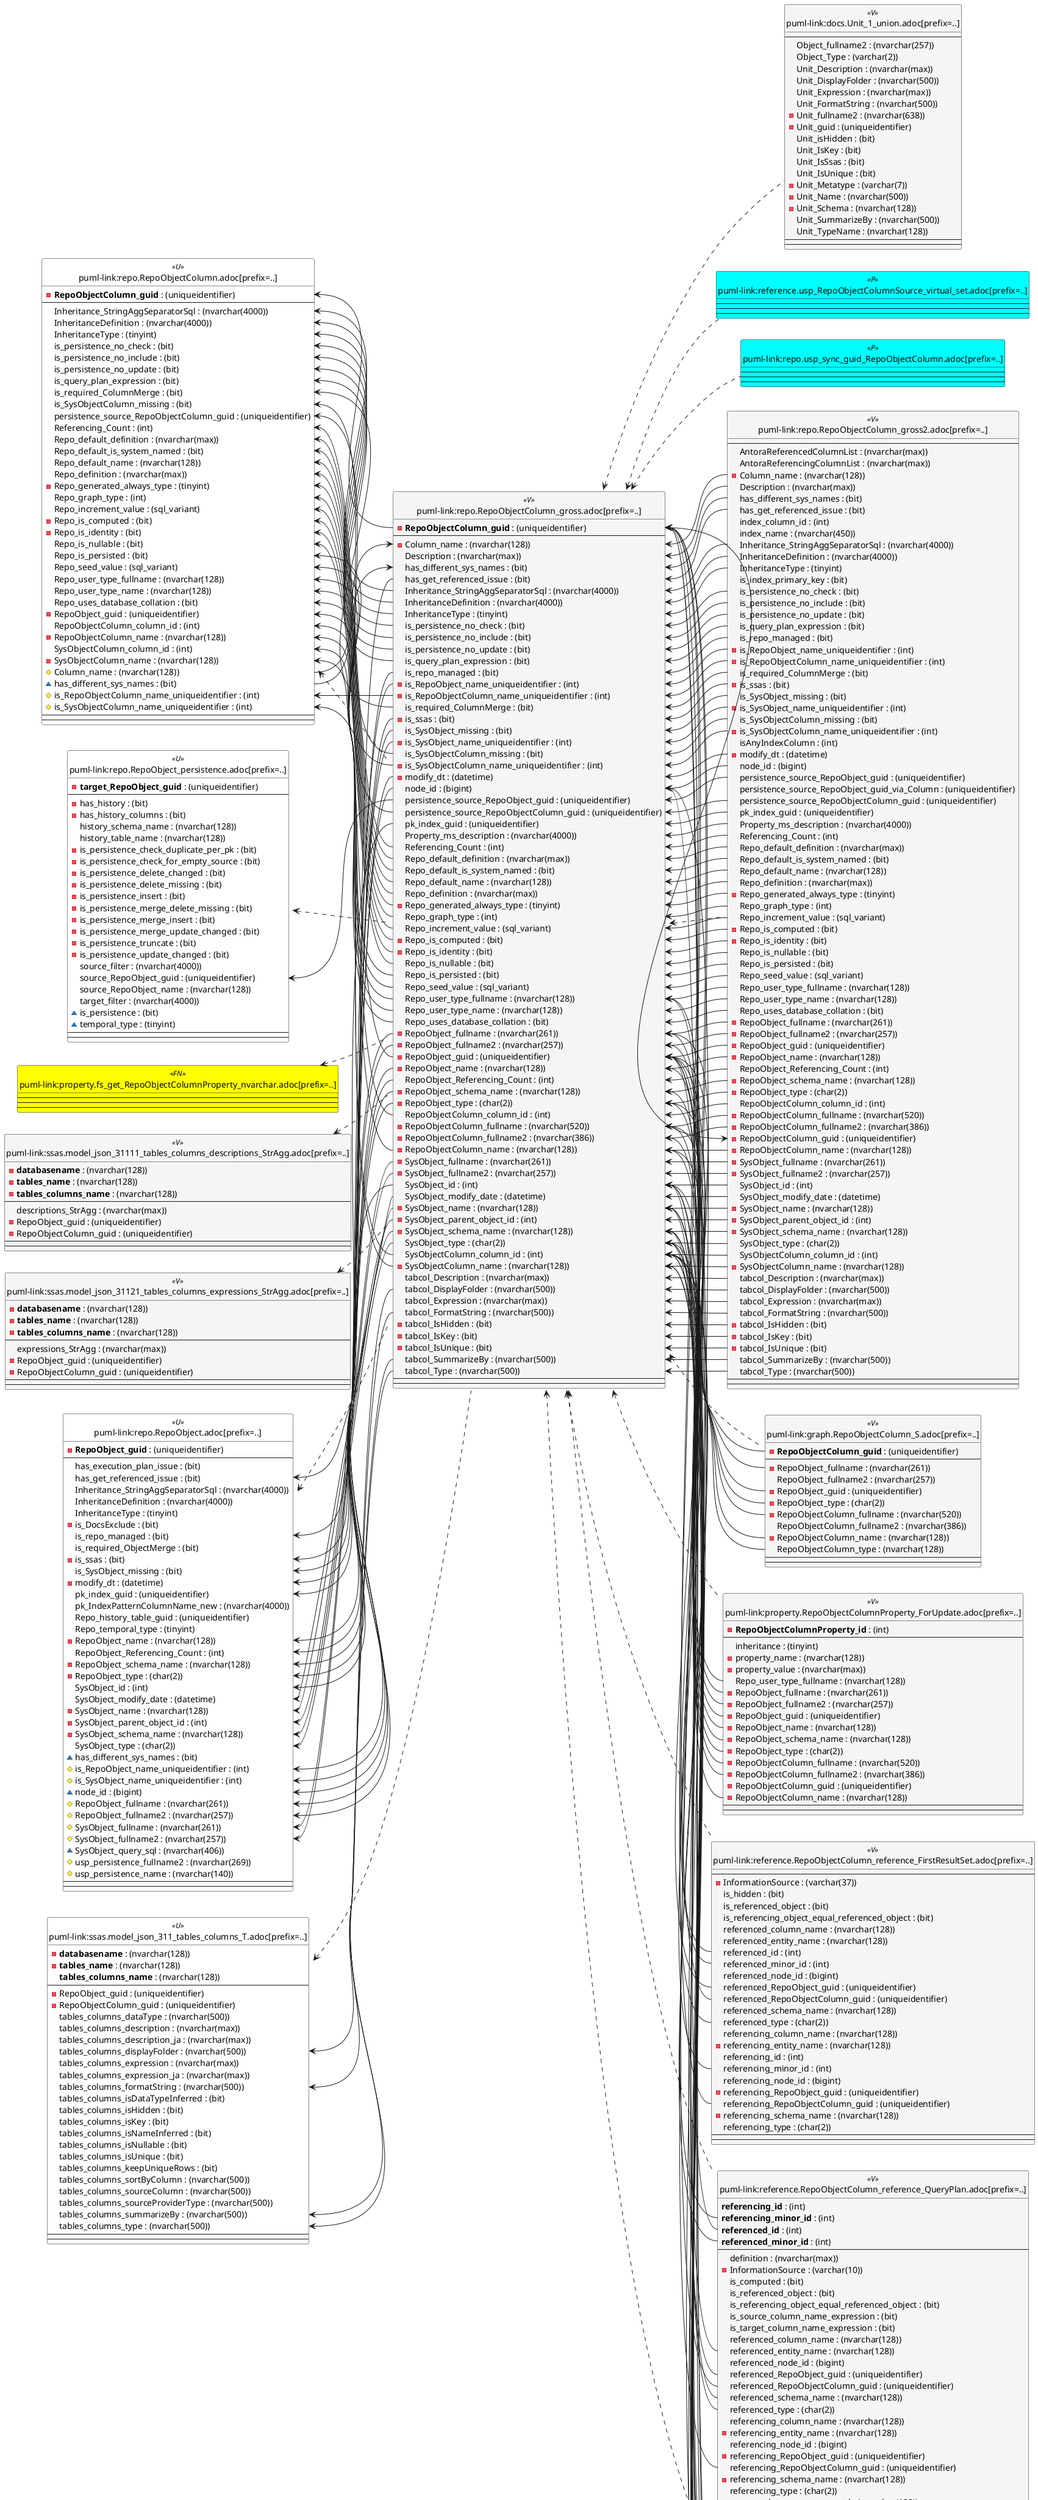 @startuml
left to right direction
'top to bottom direction
hide circle
'avoide "." issues:
set namespaceSeparator none


skinparam class {
  BackgroundColor White
  BackgroundColor<<FN>> Yellow
  BackgroundColor<<FS>> Yellow
  BackgroundColor<<FT>> LightGray
  BackgroundColor<<IF>> Yellow
  BackgroundColor<<IS>> Yellow
  BackgroundColor<<P>> Aqua
  BackgroundColor<<PC>> Aqua
  BackgroundColor<<SN>> Yellow
  BackgroundColor<<SO>> SlateBlue
  BackgroundColor<<TF>> LightGray
  BackgroundColor<<TR>> Tomato
  BackgroundColor<<U>> White
  BackgroundColor<<V>> WhiteSmoke
  BackgroundColor<<X>> Aqua
}


entity "puml-link:docs.Unit_1_union.adoc[prefix=..]" as docs.Unit_1_union << V >> {
  --
  Object_fullname2 : (nvarchar(257))
  Object_Type : (varchar(2))
  Unit_Description : (nvarchar(max))
  Unit_DisplayFolder : (nvarchar(500))
  Unit_Expression : (nvarchar(max))
  Unit_FormatString : (nvarchar(500))
  - Unit_fullname2 : (nvarchar(638))
  - Unit_guid : (uniqueidentifier)
  Unit_isHidden : (bit)
  Unit_IsKey : (bit)
  Unit_IsSsas : (bit)
  Unit_IsUnique : (bit)
  - Unit_Metatype : (varchar(7))
  - Unit_Name : (nvarchar(500))
  - Unit_Schema : (nvarchar(128))
  Unit_SummarizeBy : (nvarchar(500))
  Unit_TypeName : (nvarchar(128))
  --
  --
}

entity "puml-link:graph.RepoObjectColumn_S.adoc[prefix=..]" as graph.RepoObjectColumn_S << V >> {
  - **RepoObjectColumn_guid** : (uniqueidentifier)
  --
  - RepoObject_fullname : (nvarchar(261))
  RepoObject_fullname2 : (nvarchar(257))
  - RepoObject_guid : (uniqueidentifier)
  - RepoObject_type : (char(2))
  - RepoObjectColumn_fullname : (nvarchar(520))
  RepoObjectColumn_fullname2 : (nvarchar(386))
  - RepoObjectColumn_name : (nvarchar(128))
  RepoObjectColumn_type : (nvarchar(128))
  --
  --
}

entity "puml-link:property.fs_get_RepoObjectColumnProperty_nvarchar.adoc[prefix=..]" as property.fs_get_RepoObjectColumnProperty_nvarchar << FN >> {
  --
  --
  --
}

entity "puml-link:property.RepoObjectColumnProperty_ForUpdate.adoc[prefix=..]" as property.RepoObjectColumnProperty_ForUpdate << V >> {
  - **RepoObjectColumnProperty_id** : (int)
  --
  inheritance : (tinyint)
  - property_name : (nvarchar(128))
  - property_value : (nvarchar(max))
  Repo_user_type_fullname : (nvarchar(128))
  - RepoObject_fullname : (nvarchar(261))
  - RepoObject_fullname2 : (nvarchar(257))
  - RepoObject_guid : (uniqueidentifier)
  - RepoObject_name : (nvarchar(128))
  - RepoObject_schema_name : (nvarchar(128))
  - RepoObject_type : (char(2))
  - RepoObjectColumn_fullname : (nvarchar(520))
  - RepoObjectColumn_fullname2 : (nvarchar(386))
  - RepoObjectColumn_guid : (uniqueidentifier)
  - RepoObjectColumn_name : (nvarchar(128))
  --
  --
}

entity "puml-link:reference.RepoObjectColumn_reference_FirstResultSet.adoc[prefix=..]" as reference.RepoObjectColumn_reference_FirstResultSet << V >> {
  --
  - InformationSource : (varchar(37))
  is_hidden : (bit)
  is_referenced_object : (bit)
  is_referencing_object_equal_referenced_object : (bit)
  referenced_column_name : (nvarchar(128))
  referenced_entity_name : (nvarchar(128))
  referenced_id : (int)
  referenced_minor_id : (int)
  referenced_node_id : (bigint)
  referenced_RepoObject_guid : (uniqueidentifier)
  referenced_RepoObjectColumn_guid : (uniqueidentifier)
  referenced_schema_name : (nvarchar(128))
  referenced_type : (char(2))
  referencing_column_name : (nvarchar(128))
  - referencing_entity_name : (nvarchar(128))
  referencing_id : (int)
  referencing_minor_id : (int)
  referencing_node_id : (bigint)
  - referencing_RepoObject_guid : (uniqueidentifier)
  referencing_RepoObjectColumn_guid : (uniqueidentifier)
  - referencing_schema_name : (nvarchar(128))
  referencing_type : (char(2))
  --
  --
}

entity "puml-link:reference.RepoObjectColumn_reference_QueryPlan.adoc[prefix=..]" as reference.RepoObjectColumn_reference_QueryPlan << V >> {
  **referencing_id** : (int)
  **referencing_minor_id** : (int)
  **referenced_id** : (int)
  **referenced_minor_id** : (int)
  --
  definition : (nvarchar(max))
  - InformationSource : (varchar(10))
  is_computed : (bit)
  is_referenced_object : (bit)
  is_referencing_object_equal_referenced_object : (bit)
  is_source_column_name_expression : (bit)
  is_target_column_name_expression : (bit)
  referenced_column_name : (nvarchar(128))
  referenced_entity_name : (nvarchar(128))
  referenced_node_id : (bigint)
  referenced_RepoObject_guid : (uniqueidentifier)
  referenced_RepoObjectColumn_guid : (uniqueidentifier)
  referenced_schema_name : (nvarchar(128))
  referenced_type : (char(2))
  referencing_column_name : (nvarchar(128))
  - referencing_entity_name : (nvarchar(128))
  referencing_node_id : (bigint)
  - referencing_RepoObject_guid : (uniqueidentifier)
  referencing_RepoObjectColumn_guid : (uniqueidentifier)
  - referencing_schema_name : (nvarchar(128))
  referencing_type : (char(2))
  source_schema_name_quoted : (nvarchar(128))
  source_table_name_quoted : (nvarchar(128))
  --
  --
}

entity "puml-link:reference.RepoObjectColumn_reference_virtual.adoc[prefix=..]" as reference.RepoObjectColumn_reference_virtual << V >> {
  --
  definition : (nvarchar(max))
  - InformationSource : (varchar(34))
  is_computed : (bit)
  is_referenced_object : (bit)
  is_referencing_object_equal_referenced_object : (bit)
  - referenced_column_name : (nvarchar(128))
  - referenced_entity_name : (nvarchar(128))
  referenced_id : (int)
  referenced_minor_id : (int)
  referenced_node_id : (bigint)
  - referenced_RepoObject_guid : (uniqueidentifier)
  - referenced_RepoObjectColumn_guid : (uniqueidentifier)
  - referenced_schema_name : (nvarchar(128))
  referenced_type : (char(2))
  - referencing_column_name : (nvarchar(128))
  - referencing_entity_name : (nvarchar(128))
  referencing_id : (int)
  referencing_minor_id : (int)
  referencing_node_id : (bigint)
  - referencing_RepoObject_guid : (uniqueidentifier)
  - referencing_RepoObjectColumn_guid : (uniqueidentifier)
  - referencing_schema_name : (nvarchar(128))
  referencing_type : (char(2))
  --
  --
}

entity "puml-link:reference.usp_RepoObjectColumnSource_virtual_set.adoc[prefix=..]" as reference.usp_RepoObjectColumnSource_virtual_set << P >> {
  --
  --
  --
}

entity "puml-link:repo.RepoObject.adoc[prefix=..]" as repo.RepoObject << U >> {
  - **RepoObject_guid** : (uniqueidentifier)
  --
  has_execution_plan_issue : (bit)
  has_get_referenced_issue : (bit)
  Inheritance_StringAggSeparatorSql : (nvarchar(4000))
  InheritanceDefinition : (nvarchar(4000))
  InheritanceType : (tinyint)
  - is_DocsExclude : (bit)
  is_repo_managed : (bit)
  is_required_ObjectMerge : (bit)
  - is_ssas : (bit)
  is_SysObject_missing : (bit)
  - modify_dt : (datetime)
  pk_index_guid : (uniqueidentifier)
  pk_IndexPatternColumnName_new : (nvarchar(4000))
  Repo_history_table_guid : (uniqueidentifier)
  Repo_temporal_type : (tinyint)
  - RepoObject_name : (nvarchar(128))
  RepoObject_Referencing_Count : (int)
  - RepoObject_schema_name : (nvarchar(128))
  - RepoObject_type : (char(2))
  SysObject_id : (int)
  SysObject_modify_date : (datetime)
  - SysObject_name : (nvarchar(128))
  - SysObject_parent_object_id : (int)
  - SysObject_schema_name : (nvarchar(128))
  SysObject_type : (char(2))
  ~ has_different_sys_names : (bit)
  # is_RepoObject_name_uniqueidentifier : (int)
  # is_SysObject_name_uniqueidentifier : (int)
  ~ node_id : (bigint)
  # RepoObject_fullname : (nvarchar(261))
  # RepoObject_fullname2 : (nvarchar(257))
  # SysObject_fullname : (nvarchar(261))
  # SysObject_fullname2 : (nvarchar(257))
  ~ SysObject_query_sql : (nvarchar(406))
  # usp_persistence_fullname2 : (nvarchar(269))
  # usp_persistence_name : (nvarchar(140))
  --
  --
}

entity "puml-link:repo.RepoObject_persistence.adoc[prefix=..]" as repo.RepoObject_persistence << U >> {
  - **target_RepoObject_guid** : (uniqueidentifier)
  --
  - has_history : (bit)
  - has_history_columns : (bit)
  history_schema_name : (nvarchar(128))
  history_table_name : (nvarchar(128))
  - is_persistence_check_duplicate_per_pk : (bit)
  - is_persistence_check_for_empty_source : (bit)
  - is_persistence_delete_changed : (bit)
  - is_persistence_delete_missing : (bit)
  - is_persistence_insert : (bit)
  - is_persistence_merge_delete_missing : (bit)
  - is_persistence_merge_insert : (bit)
  - is_persistence_merge_update_changed : (bit)
  - is_persistence_truncate : (bit)
  - is_persistence_update_changed : (bit)
  source_filter : (nvarchar(4000))
  source_RepoObject_guid : (uniqueidentifier)
  source_RepoObject_name : (nvarchar(128))
  target_filter : (nvarchar(4000))
  ~ is_persistence : (bit)
  ~ temporal_type : (tinyint)
  --
  --
}

entity "puml-link:repo.RepoObjectColumn.adoc[prefix=..]" as repo.RepoObjectColumn << U >> {
  - **RepoObjectColumn_guid** : (uniqueidentifier)
  --
  Inheritance_StringAggSeparatorSql : (nvarchar(4000))
  InheritanceDefinition : (nvarchar(4000))
  InheritanceType : (tinyint)
  is_persistence_no_check : (bit)
  is_persistence_no_include : (bit)
  is_persistence_no_update : (bit)
  is_query_plan_expression : (bit)
  is_required_ColumnMerge : (bit)
  is_SysObjectColumn_missing : (bit)
  persistence_source_RepoObjectColumn_guid : (uniqueidentifier)
  Referencing_Count : (int)
  Repo_default_definition : (nvarchar(max))
  Repo_default_is_system_named : (bit)
  Repo_default_name : (nvarchar(128))
  Repo_definition : (nvarchar(max))
  - Repo_generated_always_type : (tinyint)
  Repo_graph_type : (int)
  Repo_increment_value : (sql_variant)
  - Repo_is_computed : (bit)
  - Repo_is_identity : (bit)
  Repo_is_nullable : (bit)
  Repo_is_persisted : (bit)
  Repo_seed_value : (sql_variant)
  Repo_user_type_fullname : (nvarchar(128))
  Repo_user_type_name : (nvarchar(128))
  Repo_uses_database_collation : (bit)
  - RepoObject_guid : (uniqueidentifier)
  RepoObjectColumn_column_id : (int)
  - RepoObjectColumn_name : (nvarchar(128))
  SysObjectColumn_column_id : (int)
  - SysObjectColumn_name : (nvarchar(128))
  # Column_name : (nvarchar(128))
  ~ has_different_sys_names : (bit)
  # is_RepoObjectColumn_name_uniqueidentifier : (int)
  # is_SysObjectColumn_name_uniqueidentifier : (int)
  --
  --
}

entity "puml-link:repo.RepoObjectColumn_gross.adoc[prefix=..]" as repo.RepoObjectColumn_gross << V >> {
  - **RepoObjectColumn_guid** : (uniqueidentifier)
  --
  - Column_name : (nvarchar(128))
  Description : (nvarchar(max))
  has_different_sys_names : (bit)
  has_get_referenced_issue : (bit)
  Inheritance_StringAggSeparatorSql : (nvarchar(4000))
  InheritanceDefinition : (nvarchar(4000))
  InheritanceType : (tinyint)
  is_persistence_no_check : (bit)
  is_persistence_no_include : (bit)
  is_persistence_no_update : (bit)
  is_query_plan_expression : (bit)
  is_repo_managed : (bit)
  - is_RepoObject_name_uniqueidentifier : (int)
  - is_RepoObjectColumn_name_uniqueidentifier : (int)
  is_required_ColumnMerge : (bit)
  - is_ssas : (bit)
  is_SysObject_missing : (bit)
  - is_SysObject_name_uniqueidentifier : (int)
  is_SysObjectColumn_missing : (bit)
  - is_SysObjectColumn_name_uniqueidentifier : (int)
  - modify_dt : (datetime)
  node_id : (bigint)
  persistence_source_RepoObject_guid : (uniqueidentifier)
  persistence_source_RepoObjectColumn_guid : (uniqueidentifier)
  pk_index_guid : (uniqueidentifier)
  Property_ms_description : (nvarchar(4000))
  Referencing_Count : (int)
  Repo_default_definition : (nvarchar(max))
  Repo_default_is_system_named : (bit)
  Repo_default_name : (nvarchar(128))
  Repo_definition : (nvarchar(max))
  - Repo_generated_always_type : (tinyint)
  Repo_graph_type : (int)
  Repo_increment_value : (sql_variant)
  - Repo_is_computed : (bit)
  - Repo_is_identity : (bit)
  Repo_is_nullable : (bit)
  Repo_is_persisted : (bit)
  Repo_seed_value : (sql_variant)
  Repo_user_type_fullname : (nvarchar(128))
  Repo_user_type_name : (nvarchar(128))
  Repo_uses_database_collation : (bit)
  - RepoObject_fullname : (nvarchar(261))
  - RepoObject_fullname2 : (nvarchar(257))
  - RepoObject_guid : (uniqueidentifier)
  - RepoObject_name : (nvarchar(128))
  RepoObject_Referencing_Count : (int)
  - RepoObject_schema_name : (nvarchar(128))
  - RepoObject_type : (char(2))
  RepoObjectColumn_column_id : (int)
  - RepoObjectColumn_fullname : (nvarchar(520))
  - RepoObjectColumn_fullname2 : (nvarchar(386))
  - RepoObjectColumn_name : (nvarchar(128))
  - SysObject_fullname : (nvarchar(261))
  - SysObject_fullname2 : (nvarchar(257))
  SysObject_id : (int)
  SysObject_modify_date : (datetime)
  - SysObject_name : (nvarchar(128))
  - SysObject_parent_object_id : (int)
  - SysObject_schema_name : (nvarchar(128))
  SysObject_type : (char(2))
  SysObjectColumn_column_id : (int)
  - SysObjectColumn_name : (nvarchar(128))
  tabcol_Description : (nvarchar(max))
  tabcol_DisplayFolder : (nvarchar(500))
  tabcol_Expression : (nvarchar(max))
  tabcol_FormatString : (nvarchar(500))
  - tabcol_IsHidden : (bit)
  - tabcol_IsKey : (bit)
  - tabcol_IsUnique : (bit)
  tabcol_SummarizeBy : (nvarchar(500))
  tabcol_Type : (nvarchar(500))
  --
  --
}

entity "puml-link:repo.RepoObjectColumn_gross2.adoc[prefix=..]" as repo.RepoObjectColumn_gross2 << V >> {
  --
  AntoraReferencedColumnList : (nvarchar(max))
  AntoraReferencingColumnList : (nvarchar(max))
  - Column_name : (nvarchar(128))
  Description : (nvarchar(max))
  has_different_sys_names : (bit)
  has_get_referenced_issue : (bit)
  index_column_id : (int)
  index_name : (nvarchar(450))
  Inheritance_StringAggSeparatorSql : (nvarchar(4000))
  InheritanceDefinition : (nvarchar(4000))
  InheritanceType : (tinyint)
  is_index_primary_key : (bit)
  is_persistence_no_check : (bit)
  is_persistence_no_include : (bit)
  is_persistence_no_update : (bit)
  is_query_plan_expression : (bit)
  is_repo_managed : (bit)
  - is_RepoObject_name_uniqueidentifier : (int)
  - is_RepoObjectColumn_name_uniqueidentifier : (int)
  is_required_ColumnMerge : (bit)
  - is_ssas : (bit)
  is_SysObject_missing : (bit)
  - is_SysObject_name_uniqueidentifier : (int)
  is_SysObjectColumn_missing : (bit)
  - is_SysObjectColumn_name_uniqueidentifier : (int)
  isAnyIndexColumn : (int)
  - modify_dt : (datetime)
  node_id : (bigint)
  persistence_source_RepoObject_guid : (uniqueidentifier)
  persistence_source_RepoObject_guid_via_Column : (uniqueidentifier)
  persistence_source_RepoObjectColumn_guid : (uniqueidentifier)
  pk_index_guid : (uniqueidentifier)
  Property_ms_description : (nvarchar(4000))
  Referencing_Count : (int)
  Repo_default_definition : (nvarchar(max))
  Repo_default_is_system_named : (bit)
  Repo_default_name : (nvarchar(128))
  Repo_definition : (nvarchar(max))
  - Repo_generated_always_type : (tinyint)
  Repo_graph_type : (int)
  Repo_increment_value : (sql_variant)
  - Repo_is_computed : (bit)
  - Repo_is_identity : (bit)
  Repo_is_nullable : (bit)
  Repo_is_persisted : (bit)
  Repo_seed_value : (sql_variant)
  Repo_user_type_fullname : (nvarchar(128))
  Repo_user_type_name : (nvarchar(128))
  Repo_uses_database_collation : (bit)
  - RepoObject_fullname : (nvarchar(261))
  - RepoObject_fullname2 : (nvarchar(257))
  - RepoObject_guid : (uniqueidentifier)
  - RepoObject_name : (nvarchar(128))
  RepoObject_Referencing_Count : (int)
  - RepoObject_schema_name : (nvarchar(128))
  - RepoObject_type : (char(2))
  RepoObjectColumn_column_id : (int)
  - RepoObjectColumn_fullname : (nvarchar(520))
  - RepoObjectColumn_fullname2 : (nvarchar(386))
  - RepoObjectColumn_guid : (uniqueidentifier)
  - RepoObjectColumn_name : (nvarchar(128))
  - SysObject_fullname : (nvarchar(261))
  - SysObject_fullname2 : (nvarchar(257))
  SysObject_id : (int)
  SysObject_modify_date : (datetime)
  - SysObject_name : (nvarchar(128))
  - SysObject_parent_object_id : (int)
  - SysObject_schema_name : (nvarchar(128))
  SysObject_type : (char(2))
  SysObjectColumn_column_id : (int)
  - SysObjectColumn_name : (nvarchar(128))
  tabcol_Description : (nvarchar(max))
  tabcol_DisplayFolder : (nvarchar(500))
  tabcol_Expression : (nvarchar(max))
  tabcol_FormatString : (nvarchar(500))
  - tabcol_IsHidden : (bit)
  - tabcol_IsKey : (bit)
  - tabcol_IsUnique : (bit)
  tabcol_SummarizeBy : (nvarchar(500))
  tabcol_Type : (nvarchar(500))
  --
  --
}

entity "puml-link:repo.usp_sync_guid_RepoObjectColumn.adoc[prefix=..]" as repo.usp_sync_guid_RepoObjectColumn << P >> {
  --
  --
  --
}

entity "puml-link:ssas.model_json_311_tables_columns_T.adoc[prefix=..]" as ssas.model_json_311_tables_columns_T << U >> {
  - **databasename** : (nvarchar(128))
  - **tables_name** : (nvarchar(128))
  **tables_columns_name** : (nvarchar(128))
  --
  - RepoObject_guid : (uniqueidentifier)
  - RepoObjectColumn_guid : (uniqueidentifier)
  tables_columns_dataType : (nvarchar(500))
  tables_columns_description : (nvarchar(max))
  tables_columns_description_ja : (nvarchar(max))
  tables_columns_displayFolder : (nvarchar(500))
  tables_columns_expression : (nvarchar(max))
  tables_columns_expression_ja : (nvarchar(max))
  tables_columns_formatString : (nvarchar(500))
  tables_columns_isDataTypeInferred : (bit)
  tables_columns_isHidden : (bit)
  tables_columns_isKey : (bit)
  tables_columns_isNameInferred : (bit)
  tables_columns_isNullable : (bit)
  tables_columns_isUnique : (bit)
  tables_columns_keepUniqueRows : (bit)
  tables_columns_sortByColumn : (nvarchar(500))
  tables_columns_sourceColumn : (nvarchar(500))
  tables_columns_sourceProviderType : (nvarchar(500))
  tables_columns_summarizeBy : (nvarchar(500))
  tables_columns_type : (nvarchar(500))
  --
  --
}

entity "puml-link:ssas.model_json_31111_tables_columns_descriptions_StrAgg.adoc[prefix=..]" as ssas.model_json_31111_tables_columns_descriptions_StrAgg << V >> {
  - **databasename** : (nvarchar(128))
  - **tables_name** : (nvarchar(128))
  - **tables_columns_name** : (nvarchar(128))
  --
  descriptions_StrAgg : (nvarchar(max))
  - RepoObject_guid : (uniqueidentifier)
  - RepoObjectColumn_guid : (uniqueidentifier)
  --
  --
}

entity "puml-link:ssas.model_json_31121_tables_columns_expressions_StrAgg.adoc[prefix=..]" as ssas.model_json_31121_tables_columns_expressions_StrAgg << V >> {
  - **databasename** : (nvarchar(128))
  - **tables_name** : (nvarchar(128))
  - **tables_columns_name** : (nvarchar(128))
  --
  expressions_StrAgg : (nvarchar(max))
  - RepoObject_guid : (uniqueidentifier)
  - RepoObjectColumn_guid : (uniqueidentifier)
  --
  --
}

property.fs_get_RepoObjectColumnProperty_nvarchar <.. repo.RepoObjectColumn_gross
repo.RepoObject <.. repo.RepoObjectColumn_gross
repo.RepoObject_persistence <.. repo.RepoObjectColumn_gross
repo.RepoObjectColumn <.. repo.RepoObjectColumn_gross
repo.RepoObjectColumn_gross <.. reference.RepoObjectColumn_reference_FirstResultSet
repo.RepoObjectColumn_gross <.. reference.RepoObjectColumn_reference_QueryPlan
repo.RepoObjectColumn_gross <.. repo.usp_sync_guid_RepoObjectColumn
repo.RepoObjectColumn_gross <.. graph.RepoObjectColumn_S
repo.RepoObjectColumn_gross <.. property.RepoObjectColumnProperty_ForUpdate
repo.RepoObjectColumn_gross <.. reference.RepoObjectColumn_reference_virtual
repo.RepoObjectColumn_gross <.. reference.usp_RepoObjectColumnSource_virtual_set
repo.RepoObjectColumn_gross <.. repo.RepoObjectColumn_gross2
repo.RepoObjectColumn_gross <.. docs.Unit_1_union
ssas.model_json_311_tables_columns_T <.. repo.RepoObjectColumn_gross
ssas.model_json_31111_tables_columns_descriptions_StrAgg <.. repo.RepoObjectColumn_gross
ssas.model_json_31121_tables_columns_expressions_StrAgg <.. repo.RepoObjectColumn_gross
repo.RepoObject::has_get_referenced_issue <-- repo.RepoObjectColumn_gross::has_get_referenced_issue
repo.RepoObject::is_repo_managed <-- repo.RepoObjectColumn_gross::is_repo_managed
repo.RepoObject::is_RepoObject_name_uniqueidentifier <-- repo.RepoObjectColumn_gross::is_RepoObject_name_uniqueidentifier
repo.RepoObject::is_ssas <-- repo.RepoObjectColumn_gross::is_ssas
repo.RepoObject::is_SysObject_missing <-- repo.RepoObjectColumn_gross::is_SysObject_missing
repo.RepoObject::is_SysObject_name_uniqueidentifier <-- repo.RepoObjectColumn_gross::is_SysObject_name_uniqueidentifier
repo.RepoObject::modify_dt <-- repo.RepoObjectColumn_gross::modify_dt
repo.RepoObject::node_id <-- repo.RepoObjectColumn_gross::node_id
repo.RepoObject::pk_index_guid <-- repo.RepoObjectColumn_gross::pk_index_guid
repo.RepoObject::RepoObject_fullname <-- repo.RepoObjectColumn_gross::RepoObject_fullname
repo.RepoObject::RepoObject_fullname2 <-- repo.RepoObjectColumn_gross::RepoObject_fullname2
repo.RepoObject::RepoObject_name <-- repo.RepoObjectColumn_gross::RepoObject_name
repo.RepoObject::RepoObject_Referencing_Count <-- repo.RepoObjectColumn_gross::RepoObject_Referencing_Count
repo.RepoObject::RepoObject_schema_name <-- repo.RepoObjectColumn_gross::RepoObject_schema_name
repo.RepoObject::RepoObject_type <-- repo.RepoObjectColumn_gross::RepoObject_type
repo.RepoObject::SysObject_fullname <-- repo.RepoObjectColumn_gross::SysObject_fullname
repo.RepoObject::SysObject_fullname2 <-- repo.RepoObjectColumn_gross::SysObject_fullname2
repo.RepoObject::SysObject_id <-- repo.RepoObjectColumn_gross::SysObject_id
repo.RepoObject::SysObject_modify_date <-- repo.RepoObjectColumn_gross::SysObject_modify_date
repo.RepoObject::SysObject_name <-- repo.RepoObjectColumn_gross::SysObject_name
repo.RepoObject::SysObject_parent_object_id <-- repo.RepoObjectColumn_gross::SysObject_parent_object_id
repo.RepoObject::SysObject_schema_name <-- repo.RepoObjectColumn_gross::SysObject_schema_name
repo.RepoObject::SysObject_type <-- repo.RepoObjectColumn_gross::SysObject_type
repo.RepoObject_persistence::source_RepoObject_guid <-- repo.RepoObjectColumn_gross::persistence_source_RepoObject_guid
repo.RepoObjectColumn::Column_name <-- repo.RepoObjectColumn_gross::Column_name
repo.RepoObjectColumn::has_different_sys_names <-- repo.RepoObjectColumn_gross::has_different_sys_names
repo.RepoObjectColumn::Inheritance_StringAggSeparatorSql <-- repo.RepoObjectColumn_gross::Inheritance_StringAggSeparatorSql
repo.RepoObjectColumn::InheritanceDefinition <-- repo.RepoObjectColumn_gross::InheritanceDefinition
repo.RepoObjectColumn::InheritanceType <-- repo.RepoObjectColumn_gross::InheritanceType
repo.RepoObjectColumn::is_persistence_no_check <-- repo.RepoObjectColumn_gross::is_persistence_no_check
repo.RepoObjectColumn::is_persistence_no_include <-- repo.RepoObjectColumn_gross::is_persistence_no_include
repo.RepoObjectColumn::is_persistence_no_update <-- repo.RepoObjectColumn_gross::is_persistence_no_update
repo.RepoObjectColumn::is_query_plan_expression <-- repo.RepoObjectColumn_gross::is_query_plan_expression
repo.RepoObjectColumn::is_RepoObjectColumn_name_uniqueidentifier <-- repo.RepoObjectColumn_gross::is_RepoObjectColumn_name_uniqueidentifier
repo.RepoObjectColumn::is_required_ColumnMerge <-- repo.RepoObjectColumn_gross::is_required_ColumnMerge
repo.RepoObjectColumn::is_SysObjectColumn_missing <-- repo.RepoObjectColumn_gross::is_SysObjectColumn_missing
repo.RepoObjectColumn::is_SysObjectColumn_name_uniqueidentifier <-- repo.RepoObjectColumn_gross::is_SysObjectColumn_name_uniqueidentifier
repo.RepoObjectColumn::persistence_source_RepoObjectColumn_guid <-- repo.RepoObjectColumn_gross::persistence_source_RepoObjectColumn_guid
repo.RepoObjectColumn::Referencing_Count <-- repo.RepoObjectColumn_gross::Referencing_Count
repo.RepoObjectColumn::Repo_default_definition <-- repo.RepoObjectColumn_gross::Repo_default_definition
repo.RepoObjectColumn::Repo_default_is_system_named <-- repo.RepoObjectColumn_gross::Repo_default_is_system_named
repo.RepoObjectColumn::Repo_default_name <-- repo.RepoObjectColumn_gross::Repo_default_name
repo.RepoObjectColumn::Repo_definition <-- repo.RepoObjectColumn_gross::Repo_definition
repo.RepoObjectColumn::Repo_generated_always_type <-- repo.RepoObjectColumn_gross::Repo_generated_always_type
repo.RepoObjectColumn::Repo_graph_type <-- repo.RepoObjectColumn_gross::Repo_graph_type
repo.RepoObjectColumn::Repo_increment_value <-- repo.RepoObjectColumn_gross::Repo_increment_value
repo.RepoObjectColumn::Repo_is_computed <-- repo.RepoObjectColumn_gross::Repo_is_computed
repo.RepoObjectColumn::Repo_is_identity <-- repo.RepoObjectColumn_gross::Repo_is_identity
repo.RepoObjectColumn::Repo_is_nullable <-- repo.RepoObjectColumn_gross::Repo_is_nullable
repo.RepoObjectColumn::Repo_is_persisted <-- repo.RepoObjectColumn_gross::Repo_is_persisted
repo.RepoObjectColumn::Repo_seed_value <-- repo.RepoObjectColumn_gross::Repo_seed_value
repo.RepoObjectColumn::Repo_user_type_fullname <-- repo.RepoObjectColumn_gross::Repo_user_type_fullname
repo.RepoObjectColumn::Repo_user_type_name <-- repo.RepoObjectColumn_gross::Repo_user_type_name
repo.RepoObjectColumn::Repo_uses_database_collation <-- repo.RepoObjectColumn_gross::Repo_uses_database_collation
repo.RepoObjectColumn::RepoObject_guid <-- repo.RepoObjectColumn_gross::RepoObject_guid
repo.RepoObjectColumn::RepoObjectColumn_column_id <-- repo.RepoObjectColumn_gross::RepoObjectColumn_column_id
repo.RepoObjectColumn::RepoObjectColumn_guid <-- repo.RepoObjectColumn_gross::RepoObjectColumn_guid
repo.RepoObjectColumn::RepoObjectColumn_name <-- repo.RepoObjectColumn_gross::RepoObjectColumn_name
repo.RepoObjectColumn::SysObjectColumn_column_id <-- repo.RepoObjectColumn_gross::SysObjectColumn_column_id
repo.RepoObjectColumn::SysObjectColumn_name <-- repo.RepoObjectColumn_gross::SysObjectColumn_name
repo.RepoObjectColumn_gross::Column_name <-- repo.RepoObjectColumn_gross2::Column_name
repo.RepoObjectColumn_gross::Description <-- repo.RepoObjectColumn_gross2::Description
repo.RepoObjectColumn_gross::has_different_sys_names <-- repo.RepoObjectColumn_gross2::has_different_sys_names
repo.RepoObjectColumn_gross::has_get_referenced_issue <-- repo.RepoObjectColumn_gross2::has_get_referenced_issue
repo.RepoObjectColumn_gross::Inheritance_StringAggSeparatorSql <-- repo.RepoObjectColumn_gross2::Inheritance_StringAggSeparatorSql
repo.RepoObjectColumn_gross::InheritanceDefinition <-- repo.RepoObjectColumn_gross2::InheritanceDefinition
repo.RepoObjectColumn_gross::InheritanceType <-- repo.RepoObjectColumn_gross2::InheritanceType
repo.RepoObjectColumn_gross::is_persistence_no_check <-- repo.RepoObjectColumn_gross2::is_persistence_no_check
repo.RepoObjectColumn_gross::is_persistence_no_include <-- repo.RepoObjectColumn_gross2::is_persistence_no_include
repo.RepoObjectColumn_gross::is_persistence_no_update <-- repo.RepoObjectColumn_gross2::is_persistence_no_update
repo.RepoObjectColumn_gross::is_query_plan_expression <-- repo.RepoObjectColumn_gross2::is_query_plan_expression
repo.RepoObjectColumn_gross::is_repo_managed <-- repo.RepoObjectColumn_gross2::is_repo_managed
repo.RepoObjectColumn_gross::is_RepoObject_name_uniqueidentifier <-- repo.RepoObjectColumn_gross2::is_RepoObject_name_uniqueidentifier
repo.RepoObjectColumn_gross::is_RepoObjectColumn_name_uniqueidentifier <-- repo.RepoObjectColumn_gross2::is_RepoObjectColumn_name_uniqueidentifier
repo.RepoObjectColumn_gross::is_required_ColumnMerge <-- repo.RepoObjectColumn_gross2::is_required_ColumnMerge
repo.RepoObjectColumn_gross::is_ssas <-- repo.RepoObjectColumn_gross2::is_ssas
repo.RepoObjectColumn_gross::is_SysObject_missing <-- repo.RepoObjectColumn_gross2::is_SysObject_missing
repo.RepoObjectColumn_gross::is_SysObject_name_uniqueidentifier <-- repo.RepoObjectColumn_gross2::is_SysObject_name_uniqueidentifier
repo.RepoObjectColumn_gross::is_SysObjectColumn_missing <-- repo.RepoObjectColumn_gross2::is_SysObjectColumn_missing
repo.RepoObjectColumn_gross::is_SysObjectColumn_name_uniqueidentifier <-- repo.RepoObjectColumn_gross2::is_SysObjectColumn_name_uniqueidentifier
repo.RepoObjectColumn_gross::modify_dt <-- repo.RepoObjectColumn_gross2::modify_dt
repo.RepoObjectColumn_gross::node_id <-- reference.RepoObjectColumn_reference_virtual::referencing_node_id
repo.RepoObjectColumn_gross::node_id <-- reference.RepoObjectColumn_reference_virtual::referenced_node_id
repo.RepoObjectColumn_gross::node_id <-- repo.RepoObjectColumn_gross2::node_id
repo.RepoObjectColumn_gross::persistence_source_RepoObject_guid <-- repo.RepoObjectColumn_gross2::persistence_source_RepoObject_guid
repo.RepoObjectColumn_gross::persistence_source_RepoObjectColumn_guid <-- repo.RepoObjectColumn_gross2::persistence_source_RepoObjectColumn_guid
repo.RepoObjectColumn_gross::pk_index_guid <-- repo.RepoObjectColumn_gross2::pk_index_guid
repo.RepoObjectColumn_gross::Property_ms_description <-- repo.RepoObjectColumn_gross2::Property_ms_description
repo.RepoObjectColumn_gross::Referencing_Count <-- repo.RepoObjectColumn_gross2::Referencing_Count
repo.RepoObjectColumn_gross::Repo_default_definition <-- repo.RepoObjectColumn_gross2::Repo_default_definition
repo.RepoObjectColumn_gross::Repo_default_is_system_named <-- repo.RepoObjectColumn_gross2::Repo_default_is_system_named
repo.RepoObjectColumn_gross::Repo_default_name <-- repo.RepoObjectColumn_gross2::Repo_default_name
repo.RepoObjectColumn_gross::Repo_definition <-- repo.RepoObjectColumn_gross2::Repo_definition
repo.RepoObjectColumn_gross::Repo_generated_always_type <-- repo.RepoObjectColumn_gross2::Repo_generated_always_type
repo.RepoObjectColumn_gross::Repo_graph_type <-- repo.RepoObjectColumn_gross2::Repo_graph_type
repo.RepoObjectColumn_gross::Repo_increment_value <-- repo.RepoObjectColumn_gross2::Repo_increment_value
repo.RepoObjectColumn_gross::Repo_is_computed <-- repo.RepoObjectColumn_gross2::Repo_is_computed
repo.RepoObjectColumn_gross::Repo_is_identity <-- repo.RepoObjectColumn_gross2::Repo_is_identity
repo.RepoObjectColumn_gross::Repo_is_nullable <-- repo.RepoObjectColumn_gross2::Repo_is_nullable
repo.RepoObjectColumn_gross::Repo_is_persisted <-- repo.RepoObjectColumn_gross2::Repo_is_persisted
repo.RepoObjectColumn_gross::Repo_seed_value <-- repo.RepoObjectColumn_gross2::Repo_seed_value
repo.RepoObjectColumn_gross::Repo_user_type_fullname <-- graph.RepoObjectColumn_S::RepoObjectColumn_type
repo.RepoObjectColumn_gross::Repo_user_type_fullname <-- repo.RepoObjectColumn_gross2::Repo_user_type_fullname
repo.RepoObjectColumn_gross::Repo_user_type_fullname <-- property.RepoObjectColumnProperty_ForUpdate::Repo_user_type_fullname
repo.RepoObjectColumn_gross::Repo_user_type_name <-- repo.RepoObjectColumn_gross2::Repo_user_type_name
repo.RepoObjectColumn_gross::Repo_uses_database_collation <-- repo.RepoObjectColumn_gross2::Repo_uses_database_collation
repo.RepoObjectColumn_gross::RepoObject_fullname <-- graph.RepoObjectColumn_S::RepoObject_fullname
repo.RepoObjectColumn_gross::RepoObject_fullname <-- property.RepoObjectColumnProperty_ForUpdate::RepoObject_fullname
repo.RepoObjectColumn_gross::RepoObject_fullname <-- repo.RepoObjectColumn_gross2::RepoObject_fullname
repo.RepoObjectColumn_gross::RepoObject_fullname2 <-- property.RepoObjectColumnProperty_ForUpdate::RepoObject_fullname2
repo.RepoObjectColumn_gross::RepoObject_fullname2 <-- repo.RepoObjectColumn_gross2::RepoObject_fullname2
repo.RepoObjectColumn_gross::RepoObject_guid <-- reference.RepoObjectColumn_reference_FirstResultSet::referenced_RepoObject_guid
repo.RepoObjectColumn_gross::RepoObject_guid <-- reference.RepoObjectColumn_reference_QueryPlan::referenced_RepoObject_guid
repo.RepoObjectColumn_gross::RepoObject_guid <-- graph.RepoObjectColumn_S::RepoObject_guid
repo.RepoObjectColumn_gross::RepoObject_guid <-- property.RepoObjectColumnProperty_ForUpdate::RepoObject_guid
repo.RepoObjectColumn_gross::RepoObject_guid <-- reference.RepoObjectColumn_reference_virtual::referencing_RepoObject_guid
repo.RepoObjectColumn_gross::RepoObject_guid <-- reference.RepoObjectColumn_reference_virtual::referenced_RepoObject_guid
repo.RepoObjectColumn_gross::RepoObject_guid <-- repo.RepoObjectColumn_gross2::RepoObject_guid
repo.RepoObjectColumn_gross::RepoObject_name <-- property.RepoObjectColumnProperty_ForUpdate::RepoObject_name
repo.RepoObjectColumn_gross::RepoObject_name <-- repo.RepoObjectColumn_gross2::RepoObject_name
repo.RepoObjectColumn_gross::RepoObject_Referencing_Count <-- repo.RepoObjectColumn_gross2::RepoObject_Referencing_Count
repo.RepoObjectColumn_gross::RepoObject_schema_name <-- property.RepoObjectColumnProperty_ForUpdate::RepoObject_schema_name
repo.RepoObjectColumn_gross::RepoObject_schema_name <-- repo.RepoObjectColumn_gross2::RepoObject_schema_name
repo.RepoObjectColumn_gross::RepoObject_type <-- graph.RepoObjectColumn_S::RepoObject_type
repo.RepoObjectColumn_gross::RepoObject_type <-- repo.RepoObjectColumn_gross2::RepoObject_type
repo.RepoObjectColumn_gross::RepoObject_type <-- property.RepoObjectColumnProperty_ForUpdate::RepoObject_type
repo.RepoObjectColumn_gross::RepoObjectColumn_column_id <-- repo.RepoObjectColumn_gross2::RepoObjectColumn_column_id
repo.RepoObjectColumn_gross::RepoObjectColumn_fullname <-- graph.RepoObjectColumn_S::RepoObjectColumn_fullname
repo.RepoObjectColumn_gross::RepoObjectColumn_fullname <-- property.RepoObjectColumnProperty_ForUpdate::RepoObjectColumn_fullname
repo.RepoObjectColumn_gross::RepoObjectColumn_fullname <-- repo.RepoObjectColumn_gross2::RepoObjectColumn_fullname
repo.RepoObjectColumn_gross::RepoObjectColumn_fullname2 <-- property.RepoObjectColumnProperty_ForUpdate::RepoObjectColumn_fullname2
repo.RepoObjectColumn_gross::RepoObjectColumn_fullname2 <-- repo.RepoObjectColumn_gross2::RepoObjectColumn_fullname2
repo.RepoObjectColumn_gross::RepoObjectColumn_guid <-- reference.RepoObjectColumn_reference_FirstResultSet::referencing_RepoObjectColumn_guid
repo.RepoObjectColumn_gross::RepoObjectColumn_guid <-- reference.RepoObjectColumn_reference_FirstResultSet::referenced_RepoObjectColumn_guid
repo.RepoObjectColumn_gross::RepoObjectColumn_guid <-- reference.RepoObjectColumn_reference_QueryPlan::referencing_RepoObjectColumn_guid
repo.RepoObjectColumn_gross::RepoObjectColumn_guid <-- reference.RepoObjectColumn_reference_QueryPlan::referenced_RepoObjectColumn_guid
repo.RepoObjectColumn_gross::RepoObjectColumn_guid <-- graph.RepoObjectColumn_S::RepoObjectColumn_guid
repo.RepoObjectColumn_gross::RepoObjectColumn_guid <-- reference.RepoObjectColumn_reference_virtual::referencing_RepoObjectColumn_guid
repo.RepoObjectColumn_gross::RepoObjectColumn_guid <-- reference.RepoObjectColumn_reference_virtual::referenced_RepoObjectColumn_guid
repo.RepoObjectColumn_gross::RepoObjectColumn_guid <-- repo.RepoObjectColumn_gross2::RepoObjectColumn_guid
repo.RepoObjectColumn_gross::RepoObjectColumn_name <-- graph.RepoObjectColumn_S::RepoObjectColumn_name
repo.RepoObjectColumn_gross::RepoObjectColumn_name <-- property.RepoObjectColumnProperty_ForUpdate::RepoObjectColumn_name
repo.RepoObjectColumn_gross::RepoObjectColumn_name <-- repo.RepoObjectColumn_gross2::RepoObjectColumn_name
repo.RepoObjectColumn_gross::SysObject_fullname <-- repo.RepoObjectColumn_gross2::SysObject_fullname
repo.RepoObjectColumn_gross::SysObject_fullname2 <-- repo.RepoObjectColumn_gross2::SysObject_fullname2
repo.RepoObjectColumn_gross::SysObject_id <-- reference.RepoObjectColumn_reference_FirstResultSet::referenced_id
repo.RepoObjectColumn_gross::SysObject_id <-- reference.RepoObjectColumn_reference_QueryPlan::referenced_id
repo.RepoObjectColumn_gross::SysObject_id <-- reference.RepoObjectColumn_reference_virtual::referencing_id
repo.RepoObjectColumn_gross::SysObject_id <-- reference.RepoObjectColumn_reference_virtual::referenced_id
repo.RepoObjectColumn_gross::SysObject_id <-- repo.RepoObjectColumn_gross2::SysObject_id
repo.RepoObjectColumn_gross::SysObject_modify_date <-- repo.RepoObjectColumn_gross2::SysObject_modify_date
repo.RepoObjectColumn_gross::SysObject_name <-- reference.RepoObjectColumn_reference_QueryPlan::referenced_entity_name
repo.RepoObjectColumn_gross::SysObject_name <-- reference.RepoObjectColumn_reference_virtual::referencing_entity_name
repo.RepoObjectColumn_gross::SysObject_name <-- reference.RepoObjectColumn_reference_virtual::referenced_entity_name
repo.RepoObjectColumn_gross::SysObject_name <-- repo.RepoObjectColumn_gross2::SysObject_name
repo.RepoObjectColumn_gross::SysObject_parent_object_id <-- repo.RepoObjectColumn_gross2::SysObject_parent_object_id
repo.RepoObjectColumn_gross::SysObject_schema_name <-- reference.RepoObjectColumn_reference_QueryPlan::referenced_schema_name
repo.RepoObjectColumn_gross::SysObject_schema_name <-- reference.RepoObjectColumn_reference_virtual::referencing_schema_name
repo.RepoObjectColumn_gross::SysObject_schema_name <-- reference.RepoObjectColumn_reference_virtual::referenced_schema_name
repo.RepoObjectColumn_gross::SysObject_schema_name <-- repo.RepoObjectColumn_gross2::SysObject_schema_name
repo.RepoObjectColumn_gross::SysObject_type <-- reference.RepoObjectColumn_reference_FirstResultSet::referenced_type
repo.RepoObjectColumn_gross::SysObject_type <-- reference.RepoObjectColumn_reference_QueryPlan::referenced_type
repo.RepoObjectColumn_gross::SysObject_type <-- reference.RepoObjectColumn_reference_virtual::referencing_type
repo.RepoObjectColumn_gross::SysObject_type <-- reference.RepoObjectColumn_reference_virtual::referenced_type
repo.RepoObjectColumn_gross::SysObject_type <-- repo.RepoObjectColumn_gross2::SysObject_type
repo.RepoObjectColumn_gross::SysObjectColumn_column_id <-- reference.RepoObjectColumn_reference_FirstResultSet::referencing_minor_id
repo.RepoObjectColumn_gross::SysObjectColumn_column_id <-- reference.RepoObjectColumn_reference_FirstResultSet::referenced_minor_id
repo.RepoObjectColumn_gross::SysObjectColumn_column_id <-- reference.RepoObjectColumn_reference_QueryPlan::referencing_minor_id
repo.RepoObjectColumn_gross::SysObjectColumn_column_id <-- reference.RepoObjectColumn_reference_QueryPlan::referenced_minor_id
repo.RepoObjectColumn_gross::SysObjectColumn_column_id <-- reference.RepoObjectColumn_reference_virtual::referencing_minor_id
repo.RepoObjectColumn_gross::SysObjectColumn_column_id <-- reference.RepoObjectColumn_reference_virtual::referenced_minor_id
repo.RepoObjectColumn_gross::SysObjectColumn_column_id <-- repo.RepoObjectColumn_gross2::SysObjectColumn_column_id
repo.RepoObjectColumn_gross::SysObjectColumn_name <-- reference.RepoObjectColumn_reference_virtual::referencing_column_name
repo.RepoObjectColumn_gross::SysObjectColumn_name <-- reference.RepoObjectColumn_reference_virtual::referenced_column_name
repo.RepoObjectColumn_gross::SysObjectColumn_name <-- repo.RepoObjectColumn_gross2::SysObjectColumn_name
repo.RepoObjectColumn_gross::tabcol_Description <-- repo.RepoObjectColumn_gross2::tabcol_Description
repo.RepoObjectColumn_gross::tabcol_DisplayFolder <-- repo.RepoObjectColumn_gross2::tabcol_DisplayFolder
repo.RepoObjectColumn_gross::tabcol_Expression <-- repo.RepoObjectColumn_gross2::tabcol_Expression
repo.RepoObjectColumn_gross::tabcol_FormatString <-- repo.RepoObjectColumn_gross2::tabcol_FormatString
repo.RepoObjectColumn_gross::tabcol_IsHidden <-- repo.RepoObjectColumn_gross2::tabcol_IsHidden
repo.RepoObjectColumn_gross::tabcol_IsKey <-- repo.RepoObjectColumn_gross2::tabcol_IsKey
repo.RepoObjectColumn_gross::tabcol_IsUnique <-- repo.RepoObjectColumn_gross2::tabcol_IsUnique
repo.RepoObjectColumn_gross::tabcol_SummarizeBy <-- repo.RepoObjectColumn_gross2::tabcol_SummarizeBy
repo.RepoObjectColumn_gross::tabcol_Type <-- repo.RepoObjectColumn_gross2::tabcol_Type
ssas.model_json_311_tables_columns_T::tables_columns_displayFolder <-- repo.RepoObjectColumn_gross::tabcol_DisplayFolder
ssas.model_json_311_tables_columns_T::tables_columns_formatString <-- repo.RepoObjectColumn_gross::tabcol_FormatString
ssas.model_json_311_tables_columns_T::tables_columns_summarizeBy <-- repo.RepoObjectColumn_gross::tabcol_SummarizeBy
ssas.model_json_311_tables_columns_T::tables_columns_type <-- repo.RepoObjectColumn_gross::tabcol_Type
footer
to view a reduced diagram in original size and to be able to click on the links:
open the diagram in a new tab via the Context menu.
end footer

@enduml

